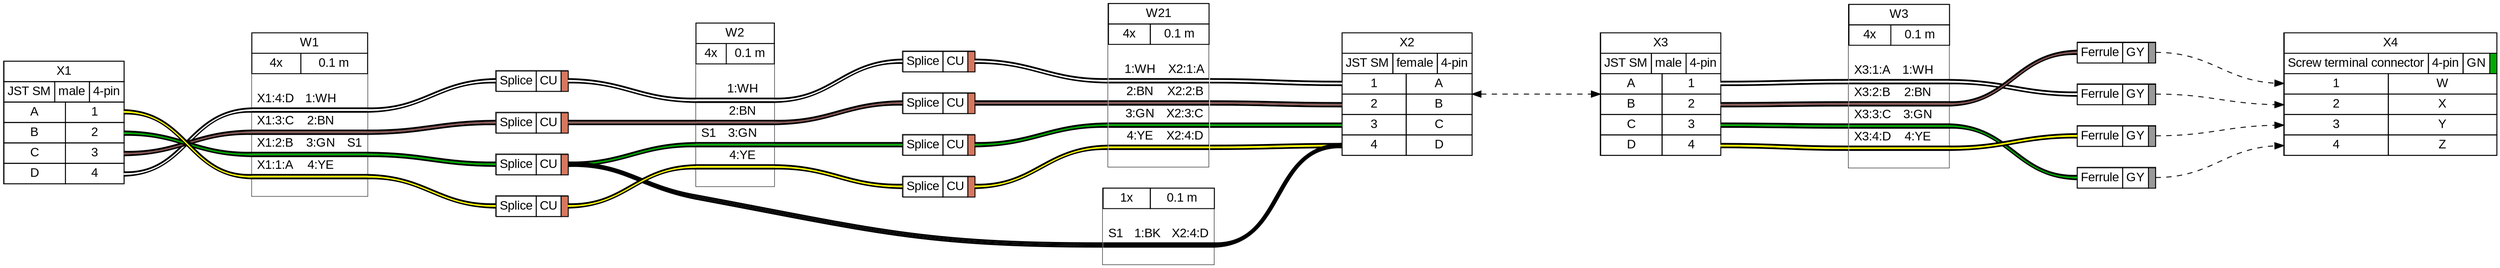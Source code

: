 graph {
// Graph generated by WireViz 0.5-dev+refactor
// https://github.com/wireviz/WireViz
	graph [bgcolor="#FFFFFF" fontname=arial nodesep=0.33 rankdir=LR ranksep=2]
	node [fillcolor="#FFFFFF" fontname=arial height=0 margin=0 shape=none style=filled width=0]
	edge [fontname=arial style=bold]
	X1 [label=<
<table border="0" cellspacing="0" cellpadding="0" bgcolor="#FFFFFF">
 <tr>
  <td>
   <table border="0" cellborder="1" cellpadding="3" cellspacing="0">
    <tr>
     <td>X1</td>
    </tr>
   </table>
  </td>
 </tr>
 <tr>
  <td>
   <table border="0" cellborder="1" cellpadding="3" cellspacing="0">
    <tr>
     <td>JST SM</td>
     <td>male</td>
     <td>4-pin</td>
    </tr>
   </table>
  </td>
 </tr>
 <tr>
  <td>
   <table border="0" cellborder="1" cellpadding="3" cellspacing="0">
    <tr>
     <td>A</td>
     <td port="p1r">1</td>
    </tr>
    <tr>
     <td>B</td>
     <td port="p2r">2</td>
    </tr>
    <tr>
     <td>C</td>
     <td port="p3r">3</td>
    </tr>
    <tr>
     <td>D</td>
     <td port="p4r">4</td>
    </tr>
   </table>
  </td>
 </tr>
</table>
> shape=box style=filled]
	AUTOGENERATED_S_1 [label=<
<table border="0" cellspacing="0" cellpadding="0" port="p1r" bgcolor="#FFFFFF">
 <tr>
  <td port="p1l">
   <table border="0" cellborder="1" cellpadding="3" cellspacing="0">
    <tr>
     <td>Splice</td>
     <td>CU</td>
     <td bgcolor="#D6775E" sides="TBLR"></td>
    </tr>
   </table>
  </td>
 </tr>
</table>
> shape=box style=filled]
	AUTOGENERATED_S_2 [label=<
<table border="0" cellspacing="0" cellpadding="0" port="p1r" bgcolor="#FFFFFF">
 <tr>
  <td port="p1l">
   <table border="0" cellborder="1" cellpadding="3" cellspacing="0">
    <tr>
     <td>Splice</td>
     <td>CU</td>
     <td bgcolor="#D6775E" sides="TBLR"></td>
    </tr>
   </table>
  </td>
 </tr>
</table>
> shape=box style=filled]
	S1 [label=<
<table border="0" cellspacing="0" cellpadding="0" port="p1r" bgcolor="#FFFFFF">
 <tr>
  <td port="p1l">
   <table border="0" cellborder="1" cellpadding="3" cellspacing="0">
    <tr>
     <td>Splice</td>
     <td>CU</td>
     <td bgcolor="#D6775E" sides="TBLR"></td>
    </tr>
   </table>
  </td>
 </tr>
</table>
> shape=box style=filled]
	AUTOGENERATED_S_3 [label=<
<table border="0" cellspacing="0" cellpadding="0" port="p1r" bgcolor="#FFFFFF">
 <tr>
  <td port="p1l">
   <table border="0" cellborder="1" cellpadding="3" cellspacing="0">
    <tr>
     <td>Splice</td>
     <td>CU</td>
     <td bgcolor="#D6775E" sides="TBLR"></td>
    </tr>
   </table>
  </td>
 </tr>
</table>
> shape=box style=filled]
	AUTOGENERATED_S_4 [label=<
<table border="0" cellspacing="0" cellpadding="0" port="p1r" bgcolor="#FFFFFF">
 <tr>
  <td port="p1l">
   <table border="0" cellborder="1" cellpadding="3" cellspacing="0">
    <tr>
     <td>Splice</td>
     <td>CU</td>
     <td bgcolor="#D6775E" sides="TBLR"></td>
    </tr>
   </table>
  </td>
 </tr>
</table>
> shape=box style=filled]
	AUTOGENERATED_S_5 [label=<
<table border="0" cellspacing="0" cellpadding="0" port="p1r" bgcolor="#FFFFFF">
 <tr>
  <td port="p1l">
   <table border="0" cellborder="1" cellpadding="3" cellspacing="0">
    <tr>
     <td>Splice</td>
     <td>CU</td>
     <td bgcolor="#D6775E" sides="TBLR"></td>
    </tr>
   </table>
  </td>
 </tr>
</table>
> shape=box style=filled]
	AUTOGENERATED_S_6 [label=<
<table border="0" cellspacing="0" cellpadding="0" port="p1r" bgcolor="#FFFFFF">
 <tr>
  <td port="p1l">
   <table border="0" cellborder="1" cellpadding="3" cellspacing="0">
    <tr>
     <td>Splice</td>
     <td>CU</td>
     <td bgcolor="#D6775E" sides="TBLR"></td>
    </tr>
   </table>
  </td>
 </tr>
</table>
> shape=box style=filled]
	AUTOGENERATED_S_7 [label=<
<table border="0" cellspacing="0" cellpadding="0" port="p1r" bgcolor="#FFFFFF">
 <tr>
  <td port="p1l">
   <table border="0" cellborder="1" cellpadding="3" cellspacing="0">
    <tr>
     <td>Splice</td>
     <td>CU</td>
     <td bgcolor="#D6775E" sides="TBLR"></td>
    </tr>
   </table>
  </td>
 </tr>
</table>
> shape=box style=filled]
	X2 [label=<
<table border="0" cellspacing="0" cellpadding="0" bgcolor="#FFFFFF">
 <tr>
  <td>
   <table border="0" cellborder="1" cellpadding="3" cellspacing="0">
    <tr>
     <td>X2</td>
    </tr>
   </table>
  </td>
 </tr>
 <tr>
  <td>
   <table border="0" cellborder="1" cellpadding="3" cellspacing="0">
    <tr>
     <td>JST SM</td>
     <td>female</td>
     <td>4-pin</td>
    </tr>
   </table>
  </td>
 </tr>
 <tr>
  <td>
   <table border="0" cellborder="1" cellpadding="3" cellspacing="0">
    <tr>
     <td port="p1l">1</td>
     <td>A</td>
    </tr>
    <tr>
     <td port="p2l">2</td>
     <td>B</td>
    </tr>
    <tr>
     <td port="p3l">3</td>
     <td>C</td>
    </tr>
    <tr>
     <td port="p4l">4</td>
     <td>D</td>
    </tr>
   </table>
  </td>
 </tr>
</table>
> shape=box style=filled]
	X3 [label=<
<table border="0" cellspacing="0" cellpadding="0" bgcolor="#FFFFFF">
 <tr>
  <td>
   <table border="0" cellborder="1" cellpadding="3" cellspacing="0">
    <tr>
     <td>X3</td>
    </tr>
   </table>
  </td>
 </tr>
 <tr>
  <td>
   <table border="0" cellborder="1" cellpadding="3" cellspacing="0">
    <tr>
     <td>JST SM</td>
     <td>male</td>
     <td>4-pin</td>
    </tr>
   </table>
  </td>
 </tr>
 <tr>
  <td>
   <table border="0" cellborder="1" cellpadding="3" cellspacing="0">
    <tr>
     <td>A</td>
     <td port="p1r">1</td>
    </tr>
    <tr>
     <td>B</td>
     <td port="p2r">2</td>
    </tr>
    <tr>
     <td>C</td>
     <td port="p3r">3</td>
    </tr>
    <tr>
     <td>D</td>
     <td port="p4r">4</td>
    </tr>
   </table>
  </td>
 </tr>
</table>
> shape=box style=filled]
	AUTOGENERATED_F_1 [label=<
<table border="0" cellspacing="0" cellpadding="0" port="p1r" bgcolor="#FFFFFF">
 <tr>
  <td port="p1l">
   <table border="0" cellborder="1" cellpadding="3" cellspacing="0">
    <tr>
     <td>Ferrule</td>
     <td>GY</td>
     <td bgcolor="#999999" sides="TBLR"></td>
    </tr>
   </table>
  </td>
 </tr>
</table>
> shape=box style=filled]
	AUTOGENERATED_F_2 [label=<
<table border="0" cellspacing="0" cellpadding="0" port="p1r" bgcolor="#FFFFFF">
 <tr>
  <td port="p1l">
   <table border="0" cellborder="1" cellpadding="3" cellspacing="0">
    <tr>
     <td>Ferrule</td>
     <td>GY</td>
     <td bgcolor="#999999" sides="TBLR"></td>
    </tr>
   </table>
  </td>
 </tr>
</table>
> shape=box style=filled]
	AUTOGENERATED_F_3 [label=<
<table border="0" cellspacing="0" cellpadding="0" port="p1r" bgcolor="#FFFFFF">
 <tr>
  <td port="p1l">
   <table border="0" cellborder="1" cellpadding="3" cellspacing="0">
    <tr>
     <td>Ferrule</td>
     <td>GY</td>
     <td bgcolor="#999999" sides="TBLR"></td>
    </tr>
   </table>
  </td>
 </tr>
</table>
> shape=box style=filled]
	AUTOGENERATED_F_4 [label=<
<table border="0" cellspacing="0" cellpadding="0" port="p1r" bgcolor="#FFFFFF">
 <tr>
  <td port="p1l">
   <table border="0" cellborder="1" cellpadding="3" cellspacing="0">
    <tr>
     <td>Ferrule</td>
     <td>GY</td>
     <td bgcolor="#999999" sides="TBLR"></td>
    </tr>
   </table>
  </td>
 </tr>
</table>
> shape=box style=filled]
	X4 [label=<
<table border="0" cellspacing="0" cellpadding="0" bgcolor="#FFFFFF">
 <tr>
  <td>
   <table border="0" cellborder="1" cellpadding="3" cellspacing="0">
    <tr>
     <td>X4</td>
    </tr>
   </table>
  </td>
 </tr>
 <tr>
  <td>
   <table border="0" cellborder="1" cellpadding="3" cellspacing="0">
    <tr>
     <td>Screw terminal connector</td>
     <td>4-pin</td>
     <td>GN</td>
     <td bgcolor="#00AA00" sides="TBLR"></td>
    </tr>
   </table>
  </td>
 </tr>
 <tr>
  <td>
   <table border="0" cellborder="1" cellpadding="3" cellspacing="0">
    <tr>
     <td port="p1l">1</td>
     <td>W</td>
    </tr>
    <tr>
     <td port="p2l">2</td>
     <td>X</td>
    </tr>
    <tr>
     <td port="p3l">3</td>
     <td>Y</td>
    </tr>
    <tr>
     <td port="p4l">4</td>
     <td>Z</td>
    </tr>
   </table>
  </td>
 </tr>
</table>
> shape=box style=filled]
	W1 [label=<
<table border="0" cellspacing="0" cellpadding="0" bgcolor="#FFFFFF">
 <tr>
  <td>
   <table border="0" cellborder="1" cellpadding="3" cellspacing="0">
    <tr>
     <td>W1</td>
    </tr>
   </table>
  </td>
 </tr>
 <tr>
  <td>
   <table border="0" cellborder="1" cellpadding="3" cellspacing="0">
    <tr>
     <td>4x</td>
     <td>0.1 m</td>
    </tr>
   </table>
  </td>
 </tr>
 <tr>
  <td>
   <table border="0" cellborder="0" cellspacing="0">
    <tr>
     <td>&nbsp;</td>
    </tr>
    <tr>
     <td align="left"> X1:4:D</td>
     <td> </td>
     <td>1:WH</td>
     <td> </td>
     <td align="right"> </td>
    </tr>
    <tr>
     <td border="0" cellspacing="0" cellpadding="0" colspan="5" height="6" port="w1">
      <table border="0" cellborder="0" cellspacing="0">
       <tr>
        <td bgcolor="#000000" border="0" cellpadding="0" colspan="5" height="2"></td>
       </tr>
       <tr>
        <td bgcolor="#FFFFFF" border="0" cellpadding="0" colspan="5" height="2"></td>
       </tr>
       <tr>
        <td bgcolor="#000000" border="0" cellpadding="0" colspan="5" height="2"></td>
       </tr>
      </table>
     </td>
    </tr>
    <tr>
     <td align="left"> X1:3:C</td>
     <td> </td>
     <td>2:BN</td>
     <td> </td>
     <td align="right"> </td>
    </tr>
    <tr>
     <td border="0" cellspacing="0" cellpadding="0" colspan="5" height="6" port="w2">
      <table border="0" cellborder="0" cellspacing="0">
       <tr>
        <td bgcolor="#000000" border="0" cellpadding="0" colspan="5" height="2"></td>
       </tr>
       <tr>
        <td bgcolor="#895956" border="0" cellpadding="0" colspan="5" height="2"></td>
       </tr>
       <tr>
        <td bgcolor="#000000" border="0" cellpadding="0" colspan="5" height="2"></td>
       </tr>
      </table>
     </td>
    </tr>
    <tr>
     <td align="left"> X1:2:B</td>
     <td> </td>
     <td>3:GN</td>
     <td> </td>
     <td align="right">S1 </td>
    </tr>
    <tr>
     <td border="0" cellspacing="0" cellpadding="0" colspan="5" height="6" port="w3">
      <table border="0" cellborder="0" cellspacing="0">
       <tr>
        <td bgcolor="#000000" border="0" cellpadding="0" colspan="5" height="2"></td>
       </tr>
       <tr>
        <td bgcolor="#00AA00" border="0" cellpadding="0" colspan="5" height="2"></td>
       </tr>
       <tr>
        <td bgcolor="#000000" border="0" cellpadding="0" colspan="5" height="2"></td>
       </tr>
      </table>
     </td>
    </tr>
    <tr>
     <td align="left"> X1:1:A</td>
     <td> </td>
     <td>4:YE</td>
     <td> </td>
     <td align="right"> </td>
    </tr>
    <tr>
     <td border="0" cellspacing="0" cellpadding="0" colspan="5" height="6" port="w4">
      <table border="0" cellborder="0" cellspacing="0">
       <tr>
        <td bgcolor="#000000" border="0" cellpadding="0" colspan="5" height="2"></td>
       </tr>
       <tr>
        <td bgcolor="#FFFF00" border="0" cellpadding="0" colspan="5" height="2"></td>
       </tr>
       <tr>
        <td bgcolor="#000000" border="0" cellpadding="0" colspan="5" height="2"></td>
       </tr>
      </table>
     </td>
    </tr>
    <tr>
     <td>&nbsp;</td>
    </tr>
   </table>
  </td>
 </tr>
</table>
> shape=box style=filled]
	edge [color="#000000:#FFFFFF:#000000"]
	X1:p4r:e -- W1:w1:w
	W1:w1:e -- AUTOGENERATED_S_1:w
	edge [color="#000000:#895956:#000000"]
	X1:p3r:e -- W1:w2:w
	W1:w2:e -- AUTOGENERATED_S_2:w
	edge [color="#000000:#00AA00:#000000"]
	X1:p2r:e -- W1:w3:w
	W1:w3:e -- S1:w
	edge [color="#000000:#FFFF00:#000000"]
	X1:p1r:e -- W1:w4:w
	W1:w4:e -- AUTOGENERATED_S_3:w
	W2 [label=<
<table border="0" cellspacing="0" cellpadding="0" bgcolor="#FFFFFF">
 <tr>
  <td>
   <table border="0" cellborder="1" cellpadding="3" cellspacing="0">
    <tr>
     <td>W2</td>
    </tr>
   </table>
  </td>
 </tr>
 <tr>
  <td>
   <table border="0" cellborder="1" cellpadding="3" cellspacing="0">
    <tr>
     <td>4x</td>
     <td>0.1 m</td>
    </tr>
   </table>
  </td>
 </tr>
 <tr>
  <td>
   <table border="0" cellborder="0" cellspacing="0">
    <tr>
     <td>&nbsp;</td>
    </tr>
    <tr>
     <td align="left"> </td>
     <td> </td>
     <td>1:WH</td>
     <td> </td>
     <td align="right"> </td>
    </tr>
    <tr>
     <td border="0" cellspacing="0" cellpadding="0" colspan="5" height="6" port="w1">
      <table border="0" cellborder="0" cellspacing="0">
       <tr>
        <td bgcolor="#000000" border="0" cellpadding="0" colspan="5" height="2"></td>
       </tr>
       <tr>
        <td bgcolor="#FFFFFF" border="0" cellpadding="0" colspan="5" height="2"></td>
       </tr>
       <tr>
        <td bgcolor="#000000" border="0" cellpadding="0" colspan="5" height="2"></td>
       </tr>
      </table>
     </td>
    </tr>
    <tr>
     <td align="left"> </td>
     <td> </td>
     <td>2:BN</td>
     <td> </td>
     <td align="right"> </td>
    </tr>
    <tr>
     <td border="0" cellspacing="0" cellpadding="0" colspan="5" height="6" port="w2">
      <table border="0" cellborder="0" cellspacing="0">
       <tr>
        <td bgcolor="#000000" border="0" cellpadding="0" colspan="5" height="2"></td>
       </tr>
       <tr>
        <td bgcolor="#895956" border="0" cellpadding="0" colspan="5" height="2"></td>
       </tr>
       <tr>
        <td bgcolor="#000000" border="0" cellpadding="0" colspan="5" height="2"></td>
       </tr>
      </table>
     </td>
    </tr>
    <tr>
     <td align="left"> S1</td>
     <td> </td>
     <td>3:GN</td>
     <td> </td>
     <td align="right"> </td>
    </tr>
    <tr>
     <td border="0" cellspacing="0" cellpadding="0" colspan="5" height="6" port="w3">
      <table border="0" cellborder="0" cellspacing="0">
       <tr>
        <td bgcolor="#000000" border="0" cellpadding="0" colspan="5" height="2"></td>
       </tr>
       <tr>
        <td bgcolor="#00AA00" border="0" cellpadding="0" colspan="5" height="2"></td>
       </tr>
       <tr>
        <td bgcolor="#000000" border="0" cellpadding="0" colspan="5" height="2"></td>
       </tr>
      </table>
     </td>
    </tr>
    <tr>
     <td align="left"> </td>
     <td> </td>
     <td>4:YE</td>
     <td> </td>
     <td align="right"> </td>
    </tr>
    <tr>
     <td border="0" cellspacing="0" cellpadding="0" colspan="5" height="6" port="w4">
      <table border="0" cellborder="0" cellspacing="0">
       <tr>
        <td bgcolor="#000000" border="0" cellpadding="0" colspan="5" height="2"></td>
       </tr>
       <tr>
        <td bgcolor="#FFFF00" border="0" cellpadding="0" colspan="5" height="2"></td>
       </tr>
       <tr>
        <td bgcolor="#000000" border="0" cellpadding="0" colspan="5" height="2"></td>
       </tr>
      </table>
     </td>
    </tr>
    <tr>
     <td>&nbsp;</td>
    </tr>
   </table>
  </td>
 </tr>
</table>
> shape=box style=filled]
	edge [color="#000000:#FFFFFF:#000000"]
	AUTOGENERATED_S_1:e -- W2:w1:w
	W2:w1:e -- AUTOGENERATED_S_4:w
	edge [color="#000000:#895956:#000000"]
	AUTOGENERATED_S_2:e -- W2:w2:w
	W2:w2:e -- AUTOGENERATED_S_5:w
	edge [color="#000000:#00AA00:#000000"]
	S1:e -- W2:w3:w
	W2:w3:e -- AUTOGENERATED_S_6:w
	edge [color="#000000:#FFFF00:#000000"]
	AUTOGENERATED_S_3:e -- W2:w4:w
	W2:w4:e -- AUTOGENERATED_S_7:w
	W21 [label=<
<table border="0" cellspacing="0" cellpadding="0" bgcolor="#FFFFFF">
 <tr>
  <td>
   <table border="0" cellborder="1" cellpadding="3" cellspacing="0">
    <tr>
     <td>W21</td>
    </tr>
   </table>
  </td>
 </tr>
 <tr>
  <td>
   <table border="0" cellborder="1" cellpadding="3" cellspacing="0">
    <tr>
     <td>4x</td>
     <td>0.1 m</td>
    </tr>
   </table>
  </td>
 </tr>
 <tr>
  <td>
   <table border="0" cellborder="0" cellspacing="0">
    <tr>
     <td>&nbsp;</td>
    </tr>
    <tr>
     <td align="left"> </td>
     <td> </td>
     <td>1:WH</td>
     <td> </td>
     <td align="right">X2:1:A </td>
    </tr>
    <tr>
     <td border="0" cellspacing="0" cellpadding="0" colspan="5" height="6" port="w1">
      <table border="0" cellborder="0" cellspacing="0">
       <tr>
        <td bgcolor="#000000" border="0" cellpadding="0" colspan="5" height="2"></td>
       </tr>
       <tr>
        <td bgcolor="#FFFFFF" border="0" cellpadding="0" colspan="5" height="2"></td>
       </tr>
       <tr>
        <td bgcolor="#000000" border="0" cellpadding="0" colspan="5" height="2"></td>
       </tr>
      </table>
     </td>
    </tr>
    <tr>
     <td align="left"> </td>
     <td> </td>
     <td>2:BN</td>
     <td> </td>
     <td align="right">X2:2:B </td>
    </tr>
    <tr>
     <td border="0" cellspacing="0" cellpadding="0" colspan="5" height="6" port="w2">
      <table border="0" cellborder="0" cellspacing="0">
       <tr>
        <td bgcolor="#000000" border="0" cellpadding="0" colspan="5" height="2"></td>
       </tr>
       <tr>
        <td bgcolor="#895956" border="0" cellpadding="0" colspan="5" height="2"></td>
       </tr>
       <tr>
        <td bgcolor="#000000" border="0" cellpadding="0" colspan="5" height="2"></td>
       </tr>
      </table>
     </td>
    </tr>
    <tr>
     <td align="left"> </td>
     <td> </td>
     <td>3:GN</td>
     <td> </td>
     <td align="right">X2:3:C </td>
    </tr>
    <tr>
     <td border="0" cellspacing="0" cellpadding="0" colspan="5" height="6" port="w3">
      <table border="0" cellborder="0" cellspacing="0">
       <tr>
        <td bgcolor="#000000" border="0" cellpadding="0" colspan="5" height="2"></td>
       </tr>
       <tr>
        <td bgcolor="#00AA00" border="0" cellpadding="0" colspan="5" height="2"></td>
       </tr>
       <tr>
        <td bgcolor="#000000" border="0" cellpadding="0" colspan="5" height="2"></td>
       </tr>
      </table>
     </td>
    </tr>
    <tr>
     <td align="left"> </td>
     <td> </td>
     <td>4:YE</td>
     <td> </td>
     <td align="right">X2:4:D </td>
    </tr>
    <tr>
     <td border="0" cellspacing="0" cellpadding="0" colspan="5" height="6" port="w4">
      <table border="0" cellborder="0" cellspacing="0">
       <tr>
        <td bgcolor="#000000" border="0" cellpadding="0" colspan="5" height="2"></td>
       </tr>
       <tr>
        <td bgcolor="#FFFF00" border="0" cellpadding="0" colspan="5" height="2"></td>
       </tr>
       <tr>
        <td bgcolor="#000000" border="0" cellpadding="0" colspan="5" height="2"></td>
       </tr>
      </table>
     </td>
    </tr>
    <tr>
     <td>&nbsp;</td>
    </tr>
   </table>
  </td>
 </tr>
</table>
> shape=box style=filled]
	edge [color="#000000:#FFFFFF:#000000"]
	AUTOGENERATED_S_4:e -- W21:w1:w
	W21:w1:e -- X2:p1l:w
	edge [color="#000000:#895956:#000000"]
	AUTOGENERATED_S_5:e -- W21:w2:w
	W21:w2:e -- X2:p2l:w
	edge [color="#000000:#00AA00:#000000"]
	AUTOGENERATED_S_6:e -- W21:w3:w
	W21:w3:e -- X2:p3l:w
	edge [color="#000000:#FFFF00:#000000"]
	AUTOGENERATED_S_7:e -- W21:w4:w
	W21:w4:e -- X2:p4l:w
	W3 [label=<
<table border="0" cellspacing="0" cellpadding="0" bgcolor="#FFFFFF">
 <tr>
  <td>
   <table border="0" cellborder="1" cellpadding="3" cellspacing="0">
    <tr>
     <td>W3</td>
    </tr>
   </table>
  </td>
 </tr>
 <tr>
  <td>
   <table border="0" cellborder="1" cellpadding="3" cellspacing="0">
    <tr>
     <td>4x</td>
     <td>0.1 m</td>
    </tr>
   </table>
  </td>
 </tr>
 <tr>
  <td>
   <table border="0" cellborder="0" cellspacing="0">
    <tr>
     <td>&nbsp;</td>
    </tr>
    <tr>
     <td align="left"> X3:1:A</td>
     <td> </td>
     <td>1:WH</td>
     <td> </td>
     <td align="right"> </td>
    </tr>
    <tr>
     <td border="0" cellspacing="0" cellpadding="0" colspan="5" height="6" port="w1">
      <table border="0" cellborder="0" cellspacing="0">
       <tr>
        <td bgcolor="#000000" border="0" cellpadding="0" colspan="5" height="2"></td>
       </tr>
       <tr>
        <td bgcolor="#FFFFFF" border="0" cellpadding="0" colspan="5" height="2"></td>
       </tr>
       <tr>
        <td bgcolor="#000000" border="0" cellpadding="0" colspan="5" height="2"></td>
       </tr>
      </table>
     </td>
    </tr>
    <tr>
     <td align="left"> X3:2:B</td>
     <td> </td>
     <td>2:BN</td>
     <td> </td>
     <td align="right"> </td>
    </tr>
    <tr>
     <td border="0" cellspacing="0" cellpadding="0" colspan="5" height="6" port="w2">
      <table border="0" cellborder="0" cellspacing="0">
       <tr>
        <td bgcolor="#000000" border="0" cellpadding="0" colspan="5" height="2"></td>
       </tr>
       <tr>
        <td bgcolor="#895956" border="0" cellpadding="0" colspan="5" height="2"></td>
       </tr>
       <tr>
        <td bgcolor="#000000" border="0" cellpadding="0" colspan="5" height="2"></td>
       </tr>
      </table>
     </td>
    </tr>
    <tr>
     <td align="left"> X3:3:C</td>
     <td> </td>
     <td>3:GN</td>
     <td> </td>
     <td align="right"> </td>
    </tr>
    <tr>
     <td border="0" cellspacing="0" cellpadding="0" colspan="5" height="6" port="w3">
      <table border="0" cellborder="0" cellspacing="0">
       <tr>
        <td bgcolor="#000000" border="0" cellpadding="0" colspan="5" height="2"></td>
       </tr>
       <tr>
        <td bgcolor="#00AA00" border="0" cellpadding="0" colspan="5" height="2"></td>
       </tr>
       <tr>
        <td bgcolor="#000000" border="0" cellpadding="0" colspan="5" height="2"></td>
       </tr>
      </table>
     </td>
    </tr>
    <tr>
     <td align="left"> X3:4:D</td>
     <td> </td>
     <td>4:YE</td>
     <td> </td>
     <td align="right"> </td>
    </tr>
    <tr>
     <td border="0" cellspacing="0" cellpadding="0" colspan="5" height="6" port="w4">
      <table border="0" cellborder="0" cellspacing="0">
       <tr>
        <td bgcolor="#000000" border="0" cellpadding="0" colspan="5" height="2"></td>
       </tr>
       <tr>
        <td bgcolor="#FFFF00" border="0" cellpadding="0" colspan="5" height="2"></td>
       </tr>
       <tr>
        <td bgcolor="#000000" border="0" cellpadding="0" colspan="5" height="2"></td>
       </tr>
      </table>
     </td>
    </tr>
    <tr>
     <td>&nbsp;</td>
    </tr>
   </table>
  </td>
 </tr>
</table>
> shape=box style=filled]
	edge [color="#000000:#FFFFFF:#000000"]
	X3:p1r:e -- W3:w1:w
	W3:w1:e -- AUTOGENERATED_F_1:w
	edge [color="#000000:#895956:#000000"]
	X3:p2r:e -- W3:w2:w
	W3:w2:e -- AUTOGENERATED_F_2:w
	edge [color="#000000:#00AA00:#000000"]
	X3:p3r:e -- W3:w3:w
	W3:w3:e -- AUTOGENERATED_F_3:w
	edge [color="#000000:#FFFF00:#000000"]
	X3:p4r:e -- W3:w4:w
	W3:w4:e -- AUTOGENERATED_F_4:w
	AUTOGENERATED_WIRE_1 [label=<
<table border="0" cellspacing="0" cellpadding="0" bgcolor="#FFFFFF">
 <tr>
  <td>
   <table border="0" cellborder="1" cellpadding="3" cellspacing="0">
    <tr>
     <td>1x</td>
     <td>0.1 m</td>
    </tr>
   </table>
  </td>
 </tr>
 <tr>
  <td>
   <table border="0" cellborder="0" cellspacing="0">
    <tr>
     <td>&nbsp;</td>
    </tr>
    <tr>
     <td align="left"> S1</td>
     <td> </td>
     <td>1:BK</td>
     <td> </td>
     <td align="right">X2:4:D </td>
    </tr>
    <tr>
     <td border="0" cellspacing="0" cellpadding="0" colspan="5" height="6" port="w1">
      <table border="0" cellborder="0" cellspacing="0">
       <tr>
        <td bgcolor="#000000" border="0" cellpadding="0" colspan="5" height="2"></td>
       </tr>
       <tr>
        <td bgcolor="#000000" border="0" cellpadding="0" colspan="5" height="2"></td>
       </tr>
       <tr>
        <td bgcolor="#000000" border="0" cellpadding="0" colspan="5" height="2"></td>
       </tr>
      </table>
     </td>
    </tr>
    <tr>
     <td>&nbsp;</td>
    </tr>
   </table>
  </td>
 </tr>
</table>
> shape=box style=filled]
	edge [color="#000000:#000000:#000000"]
	S1:e -- AUTOGENERATED_WIRE_1:w1:w
	AUTOGENERATED_WIRE_1:w1:e -- X2:p4l:w
	edge [color="#000000" dir=both style=dashed]
	X2:e -- X3:w
	edge [color="#000000" dir=forward style=dashed]
	AUTOGENERATED_F_1:p1r:e -- X4:p2l:w
	edge [color="#000000" dir=forward style=dashed]
	AUTOGENERATED_F_2:p1r:e -- X4:p1l:w
	edge [color="#000000" dir=forward style=dashed]
	AUTOGENERATED_F_3:p1r:e -- X4:p4l:w
	edge [color="#000000" dir=forward style=dashed]
	AUTOGENERATED_F_4:p1r:e -- X4:p3l:w
}
